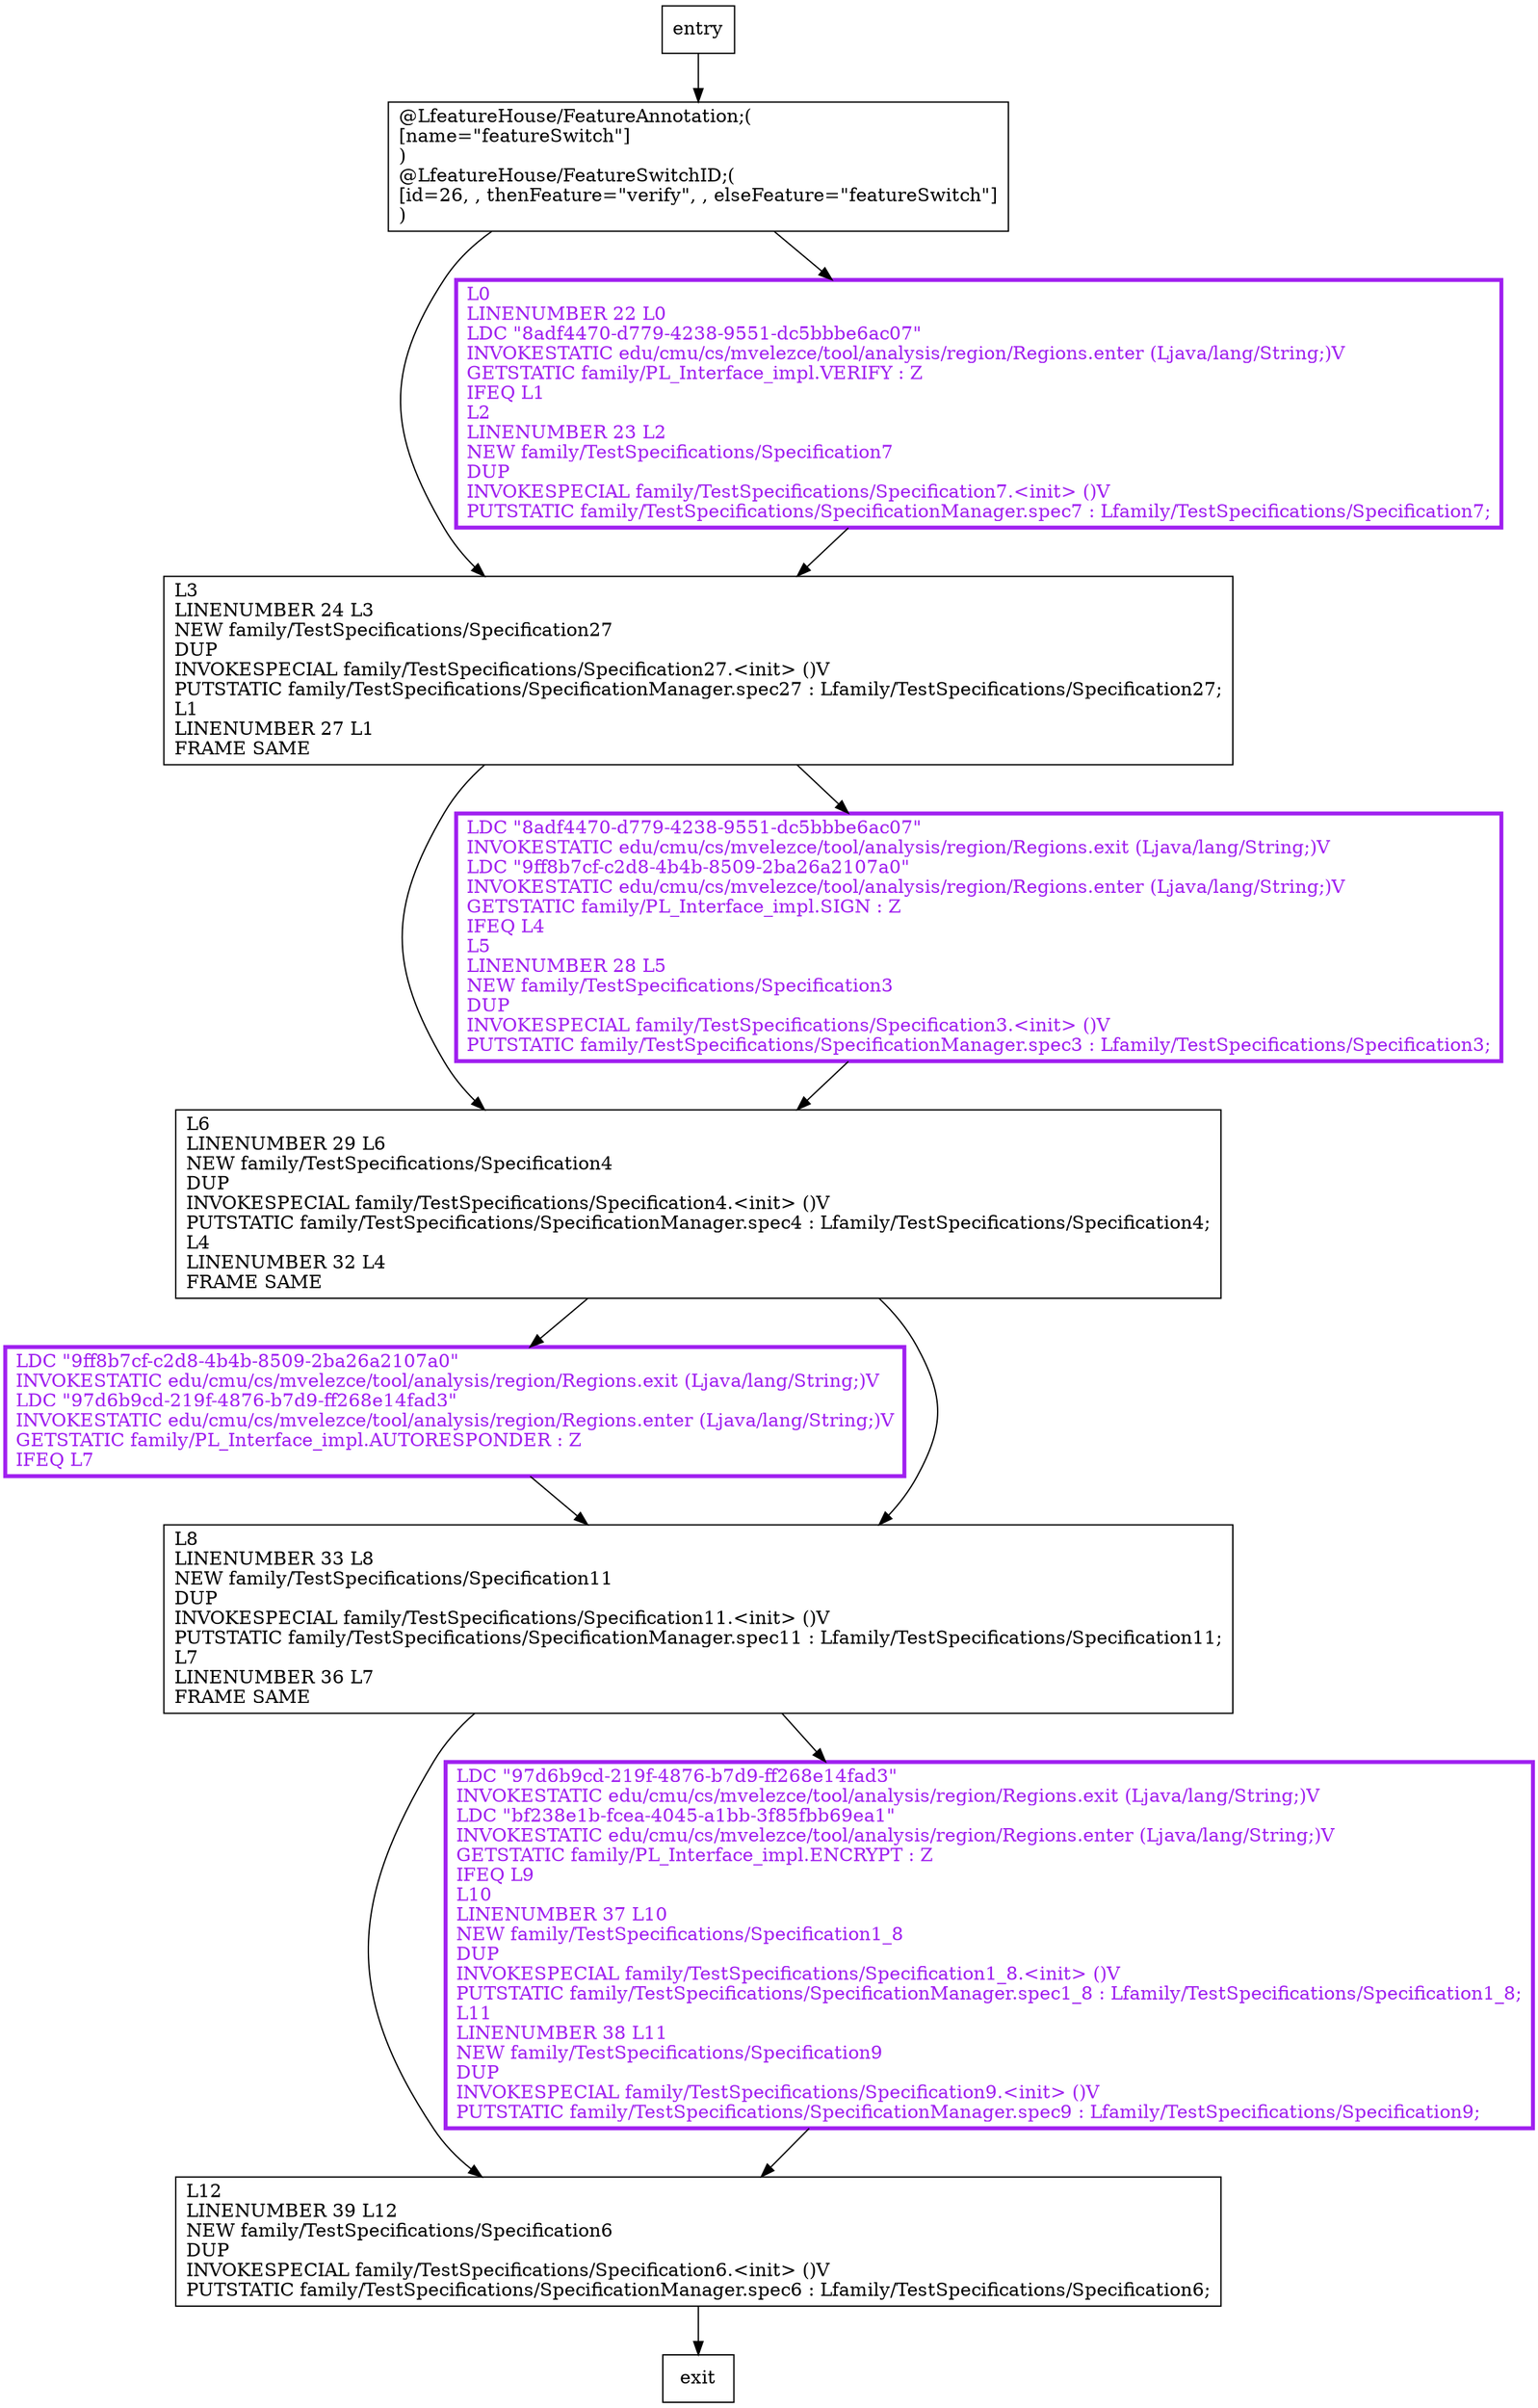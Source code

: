 digraph setupSpecifications {
node [shape=record];
1933687459 [label="L6\lLINENUMBER 29 L6\lNEW family/TestSpecifications/Specification4\lDUP\lINVOKESPECIAL family/TestSpecifications/Specification4.\<init\> ()V\lPUTSTATIC family/TestSpecifications/SpecificationManager.spec4 : Lfamily/TestSpecifications/Specification4;\lL4\lLINENUMBER 32 L4\lFRAME SAME\l"];
1895167357 [label="L12\lLINENUMBER 39 L12\lNEW family/TestSpecifications/Specification6\lDUP\lINVOKESPECIAL family/TestSpecifications/Specification6.\<init\> ()V\lPUTSTATIC family/TestSpecifications/SpecificationManager.spec6 : Lfamily/TestSpecifications/Specification6;\l"];
500058139 [label="@LfeatureHouse/FeatureAnnotation;(\l[name=\"featureSwitch\"]\l)\l@LfeatureHouse/FeatureSwitchID;(\l[id=26, , thenFeature=\"verify\", , elseFeature=\"featureSwitch\"]\l)\l"];
583765599 [label="L3\lLINENUMBER 24 L3\lNEW family/TestSpecifications/Specification27\lDUP\lINVOKESPECIAL family/TestSpecifications/Specification27.\<init\> ()V\lPUTSTATIC family/TestSpecifications/SpecificationManager.spec27 : Lfamily/TestSpecifications/Specification27;\lL1\lLINENUMBER 27 L1\lFRAME SAME\l"];
1165311010 [label="L0\lLINENUMBER 22 L0\lLDC \"8adf4470-d779-4238-9551-dc5bbbe6ac07\"\lINVOKESTATIC edu/cmu/cs/mvelezce/tool/analysis/region/Regions.enter (Ljava/lang/String;)V\lGETSTATIC family/PL_Interface_impl.VERIFY : Z\lIFEQ L1\lL2\lLINENUMBER 23 L2\lNEW family/TestSpecifications/Specification7\lDUP\lINVOKESPECIAL family/TestSpecifications/Specification7.\<init\> ()V\lPUTSTATIC family/TestSpecifications/SpecificationManager.spec7 : Lfamily/TestSpecifications/Specification7;\l"];
236966591 [label="LDC \"9ff8b7cf-c2d8-4b4b-8509-2ba26a2107a0\"\lINVOKESTATIC edu/cmu/cs/mvelezce/tool/analysis/region/Regions.exit (Ljava/lang/String;)V\lLDC \"97d6b9cd-219f-4876-b7d9-ff268e14fad3\"\lINVOKESTATIC edu/cmu/cs/mvelezce/tool/analysis/region/Regions.enter (Ljava/lang/String;)V\lGETSTATIC family/PL_Interface_impl.AUTORESPONDER : Z\lIFEQ L7\l"];
1763619721 [label="LDC \"97d6b9cd-219f-4876-b7d9-ff268e14fad3\"\lINVOKESTATIC edu/cmu/cs/mvelezce/tool/analysis/region/Regions.exit (Ljava/lang/String;)V\lLDC \"bf238e1b-fcea-4045-a1bb-3f85fbb69ea1\"\lINVOKESTATIC edu/cmu/cs/mvelezce/tool/analysis/region/Regions.enter (Ljava/lang/String;)V\lGETSTATIC family/PL_Interface_impl.ENCRYPT : Z\lIFEQ L9\lL10\lLINENUMBER 37 L10\lNEW family/TestSpecifications/Specification1_8\lDUP\lINVOKESPECIAL family/TestSpecifications/Specification1_8.\<init\> ()V\lPUTSTATIC family/TestSpecifications/SpecificationManager.spec1_8 : Lfamily/TestSpecifications/Specification1_8;\lL11\lLINENUMBER 38 L11\lNEW family/TestSpecifications/Specification9\lDUP\lINVOKESPECIAL family/TestSpecifications/Specification9.\<init\> ()V\lPUTSTATIC family/TestSpecifications/SpecificationManager.spec9 : Lfamily/TestSpecifications/Specification9;\l"];
1650943741 [label="L8\lLINENUMBER 33 L8\lNEW family/TestSpecifications/Specification11\lDUP\lINVOKESPECIAL family/TestSpecifications/Specification11.\<init\> ()V\lPUTSTATIC family/TestSpecifications/SpecificationManager.spec11 : Lfamily/TestSpecifications/Specification11;\lL7\lLINENUMBER 36 L7\lFRAME SAME\l"];
480291392 [label="LDC \"8adf4470-d779-4238-9551-dc5bbbe6ac07\"\lINVOKESTATIC edu/cmu/cs/mvelezce/tool/analysis/region/Regions.exit (Ljava/lang/String;)V\lLDC \"9ff8b7cf-c2d8-4b4b-8509-2ba26a2107a0\"\lINVOKESTATIC edu/cmu/cs/mvelezce/tool/analysis/region/Regions.enter (Ljava/lang/String;)V\lGETSTATIC family/PL_Interface_impl.SIGN : Z\lIFEQ L4\lL5\lLINENUMBER 28 L5\lNEW family/TestSpecifications/Specification3\lDUP\lINVOKESPECIAL family/TestSpecifications/Specification3.\<init\> ()V\lPUTSTATIC family/TestSpecifications/SpecificationManager.spec3 : Lfamily/TestSpecifications/Specification3;\l"];
entry;
exit;
entry -> 500058139;
1933687459 -> 236966591;
1933687459 -> 1650943741;
1895167357 -> exit;
500058139 -> 583765599;
500058139 -> 1165311010;
583765599 -> 1933687459;
583765599 -> 480291392;
1165311010 -> 583765599;
236966591 -> 1650943741;
1763619721 -> 1895167357;
1650943741 -> 1895167357;
1650943741 -> 1763619721;
480291392 -> 1933687459;
1165311010[fontcolor="purple", penwidth=3, color="purple"];
236966591[fontcolor="purple", penwidth=3, color="purple"];
1763619721[fontcolor="purple", penwidth=3, color="purple"];
480291392[fontcolor="purple", penwidth=3, color="purple"];
}

